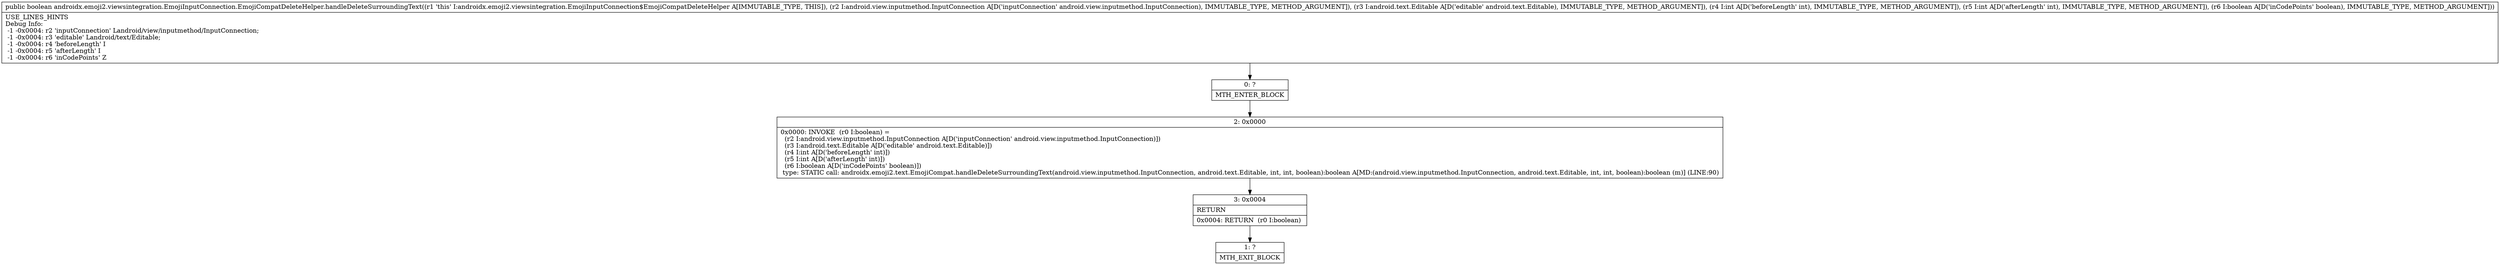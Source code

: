 digraph "CFG forandroidx.emoji2.viewsintegration.EmojiInputConnection.EmojiCompatDeleteHelper.handleDeleteSurroundingText(Landroid\/view\/inputmethod\/InputConnection;Landroid\/text\/Editable;IIZ)Z" {
Node_0 [shape=record,label="{0\:\ ?|MTH_ENTER_BLOCK\l}"];
Node_2 [shape=record,label="{2\:\ 0x0000|0x0000: INVOKE  (r0 I:boolean) = \l  (r2 I:android.view.inputmethod.InputConnection A[D('inputConnection' android.view.inputmethod.InputConnection)])\l  (r3 I:android.text.Editable A[D('editable' android.text.Editable)])\l  (r4 I:int A[D('beforeLength' int)])\l  (r5 I:int A[D('afterLength' int)])\l  (r6 I:boolean A[D('inCodePoints' boolean)])\l type: STATIC call: androidx.emoji2.text.EmojiCompat.handleDeleteSurroundingText(android.view.inputmethod.InputConnection, android.text.Editable, int, int, boolean):boolean A[MD:(android.view.inputmethod.InputConnection, android.text.Editable, int, int, boolean):boolean (m)] (LINE:90)\l}"];
Node_3 [shape=record,label="{3\:\ 0x0004|RETURN\l|0x0004: RETURN  (r0 I:boolean) \l}"];
Node_1 [shape=record,label="{1\:\ ?|MTH_EXIT_BLOCK\l}"];
MethodNode[shape=record,label="{public boolean androidx.emoji2.viewsintegration.EmojiInputConnection.EmojiCompatDeleteHelper.handleDeleteSurroundingText((r1 'this' I:androidx.emoji2.viewsintegration.EmojiInputConnection$EmojiCompatDeleteHelper A[IMMUTABLE_TYPE, THIS]), (r2 I:android.view.inputmethod.InputConnection A[D('inputConnection' android.view.inputmethod.InputConnection), IMMUTABLE_TYPE, METHOD_ARGUMENT]), (r3 I:android.text.Editable A[D('editable' android.text.Editable), IMMUTABLE_TYPE, METHOD_ARGUMENT]), (r4 I:int A[D('beforeLength' int), IMMUTABLE_TYPE, METHOD_ARGUMENT]), (r5 I:int A[D('afterLength' int), IMMUTABLE_TYPE, METHOD_ARGUMENT]), (r6 I:boolean A[D('inCodePoints' boolean), IMMUTABLE_TYPE, METHOD_ARGUMENT]))  | USE_LINES_HINTS\lDebug Info:\l  \-1 \-0x0004: r2 'inputConnection' Landroid\/view\/inputmethod\/InputConnection;\l  \-1 \-0x0004: r3 'editable' Landroid\/text\/Editable;\l  \-1 \-0x0004: r4 'beforeLength' I\l  \-1 \-0x0004: r5 'afterLength' I\l  \-1 \-0x0004: r6 'inCodePoints' Z\l}"];
MethodNode -> Node_0;Node_0 -> Node_2;
Node_2 -> Node_3;
Node_3 -> Node_1;
}

